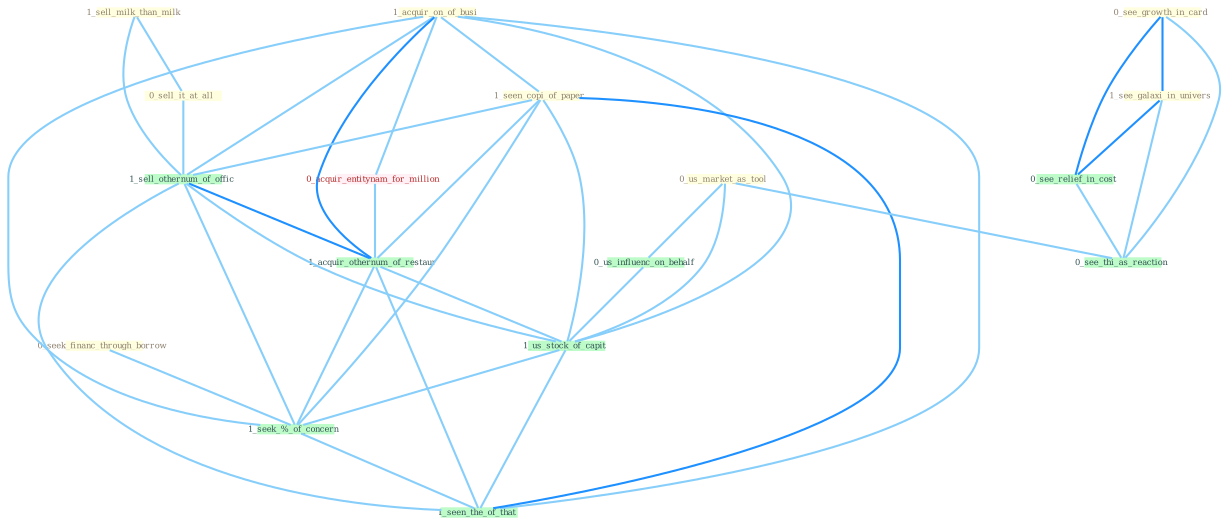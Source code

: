 Graph G{ 
    node
    [shape=polygon,style=filled,width=.5,height=.06,color="#BDFCC9",fixedsize=true,fontsize=4,
    fontcolor="#2f4f4f"];
    {node
    [color="#ffffe0", fontcolor="#8b7d6b"] "0_seek_financ_through_borrow " "1_sell_milk_than_milk " "0_see_growth_in_card " "1_acquir_on_of_busi " "1_seen_copi_of_paper " "0_sell_it_at_all " "0_us_market_as_tool " "1_see_galaxi_in_univers "}
{node [color="#fff0f5", fontcolor="#b22222"] "0_acquir_entitynam_for_million "}
edge [color="#B0E2FF"];

	"0_seek_financ_through_borrow " -- "1_seek_%_of_concern " [w="1", color="#87cefa" ];
	"1_sell_milk_than_milk " -- "0_sell_it_at_all " [w="1", color="#87cefa" ];
	"1_sell_milk_than_milk " -- "1_sell_othernum_of_offic " [w="1", color="#87cefa" ];
	"0_see_growth_in_card " -- "1_see_galaxi_in_univers " [w="2", color="#1e90ff" , len=0.8];
	"0_see_growth_in_card " -- "0_see_relief_in_cost " [w="2", color="#1e90ff" , len=0.8];
	"0_see_growth_in_card " -- "0_see_thi_as_reaction " [w="1", color="#87cefa" ];
	"1_acquir_on_of_busi " -- "1_seen_copi_of_paper " [w="1", color="#87cefa" ];
	"1_acquir_on_of_busi " -- "0_acquir_entitynam_for_million " [w="1", color="#87cefa" ];
	"1_acquir_on_of_busi " -- "1_sell_othernum_of_offic " [w="1", color="#87cefa" ];
	"1_acquir_on_of_busi " -- "1_acquir_othernum_of_restaur " [w="2", color="#1e90ff" , len=0.8];
	"1_acquir_on_of_busi " -- "1_us_stock_of_capit " [w="1", color="#87cefa" ];
	"1_acquir_on_of_busi " -- "1_seek_%_of_concern " [w="1", color="#87cefa" ];
	"1_acquir_on_of_busi " -- "1_seen_the_of_that " [w="1", color="#87cefa" ];
	"1_seen_copi_of_paper " -- "1_sell_othernum_of_offic " [w="1", color="#87cefa" ];
	"1_seen_copi_of_paper " -- "1_acquir_othernum_of_restaur " [w="1", color="#87cefa" ];
	"1_seen_copi_of_paper " -- "1_us_stock_of_capit " [w="1", color="#87cefa" ];
	"1_seen_copi_of_paper " -- "1_seek_%_of_concern " [w="1", color="#87cefa" ];
	"1_seen_copi_of_paper " -- "1_seen_the_of_that " [w="2", color="#1e90ff" , len=0.8];
	"0_sell_it_at_all " -- "1_sell_othernum_of_offic " [w="1", color="#87cefa" ];
	"0_us_market_as_tool " -- "0_us_influenc_on_behalf " [w="1", color="#87cefa" ];
	"0_us_market_as_tool " -- "0_see_thi_as_reaction " [w="1", color="#87cefa" ];
	"0_us_market_as_tool " -- "1_us_stock_of_capit " [w="1", color="#87cefa" ];
	"1_see_galaxi_in_univers " -- "0_see_relief_in_cost " [w="2", color="#1e90ff" , len=0.8];
	"1_see_galaxi_in_univers " -- "0_see_thi_as_reaction " [w="1", color="#87cefa" ];
	"0_acquir_entitynam_for_million " -- "1_acquir_othernum_of_restaur " [w="1", color="#87cefa" ];
	"1_sell_othernum_of_offic " -- "1_acquir_othernum_of_restaur " [w="2", color="#1e90ff" , len=0.8];
	"1_sell_othernum_of_offic " -- "1_us_stock_of_capit " [w="1", color="#87cefa" ];
	"1_sell_othernum_of_offic " -- "1_seek_%_of_concern " [w="1", color="#87cefa" ];
	"1_sell_othernum_of_offic " -- "1_seen_the_of_that " [w="1", color="#87cefa" ];
	"0_us_influenc_on_behalf " -- "1_us_stock_of_capit " [w="1", color="#87cefa" ];
	"0_see_relief_in_cost " -- "0_see_thi_as_reaction " [w="1", color="#87cefa" ];
	"1_acquir_othernum_of_restaur " -- "1_us_stock_of_capit " [w="1", color="#87cefa" ];
	"1_acquir_othernum_of_restaur " -- "1_seek_%_of_concern " [w="1", color="#87cefa" ];
	"1_acquir_othernum_of_restaur " -- "1_seen_the_of_that " [w="1", color="#87cefa" ];
	"1_us_stock_of_capit " -- "1_seek_%_of_concern " [w="1", color="#87cefa" ];
	"1_us_stock_of_capit " -- "1_seen_the_of_that " [w="1", color="#87cefa" ];
	"1_seek_%_of_concern " -- "1_seen_the_of_that " [w="1", color="#87cefa" ];
}
